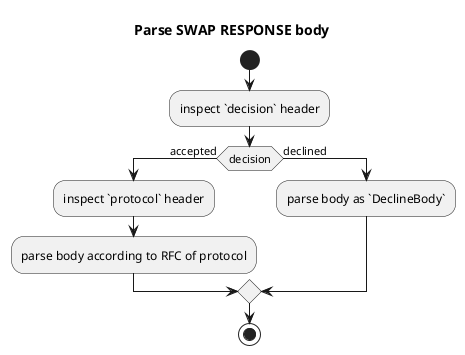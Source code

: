 @startuml

title Parse SWAP RESPONSE body

start

:inspect `decision` header;

if (decision) then (accepted)
  :inspect `protocol` header;
  :parse body according to RFC of protocol;
else (declined)
  :parse body as `DeclineBody`;
endif

stop

@enduml